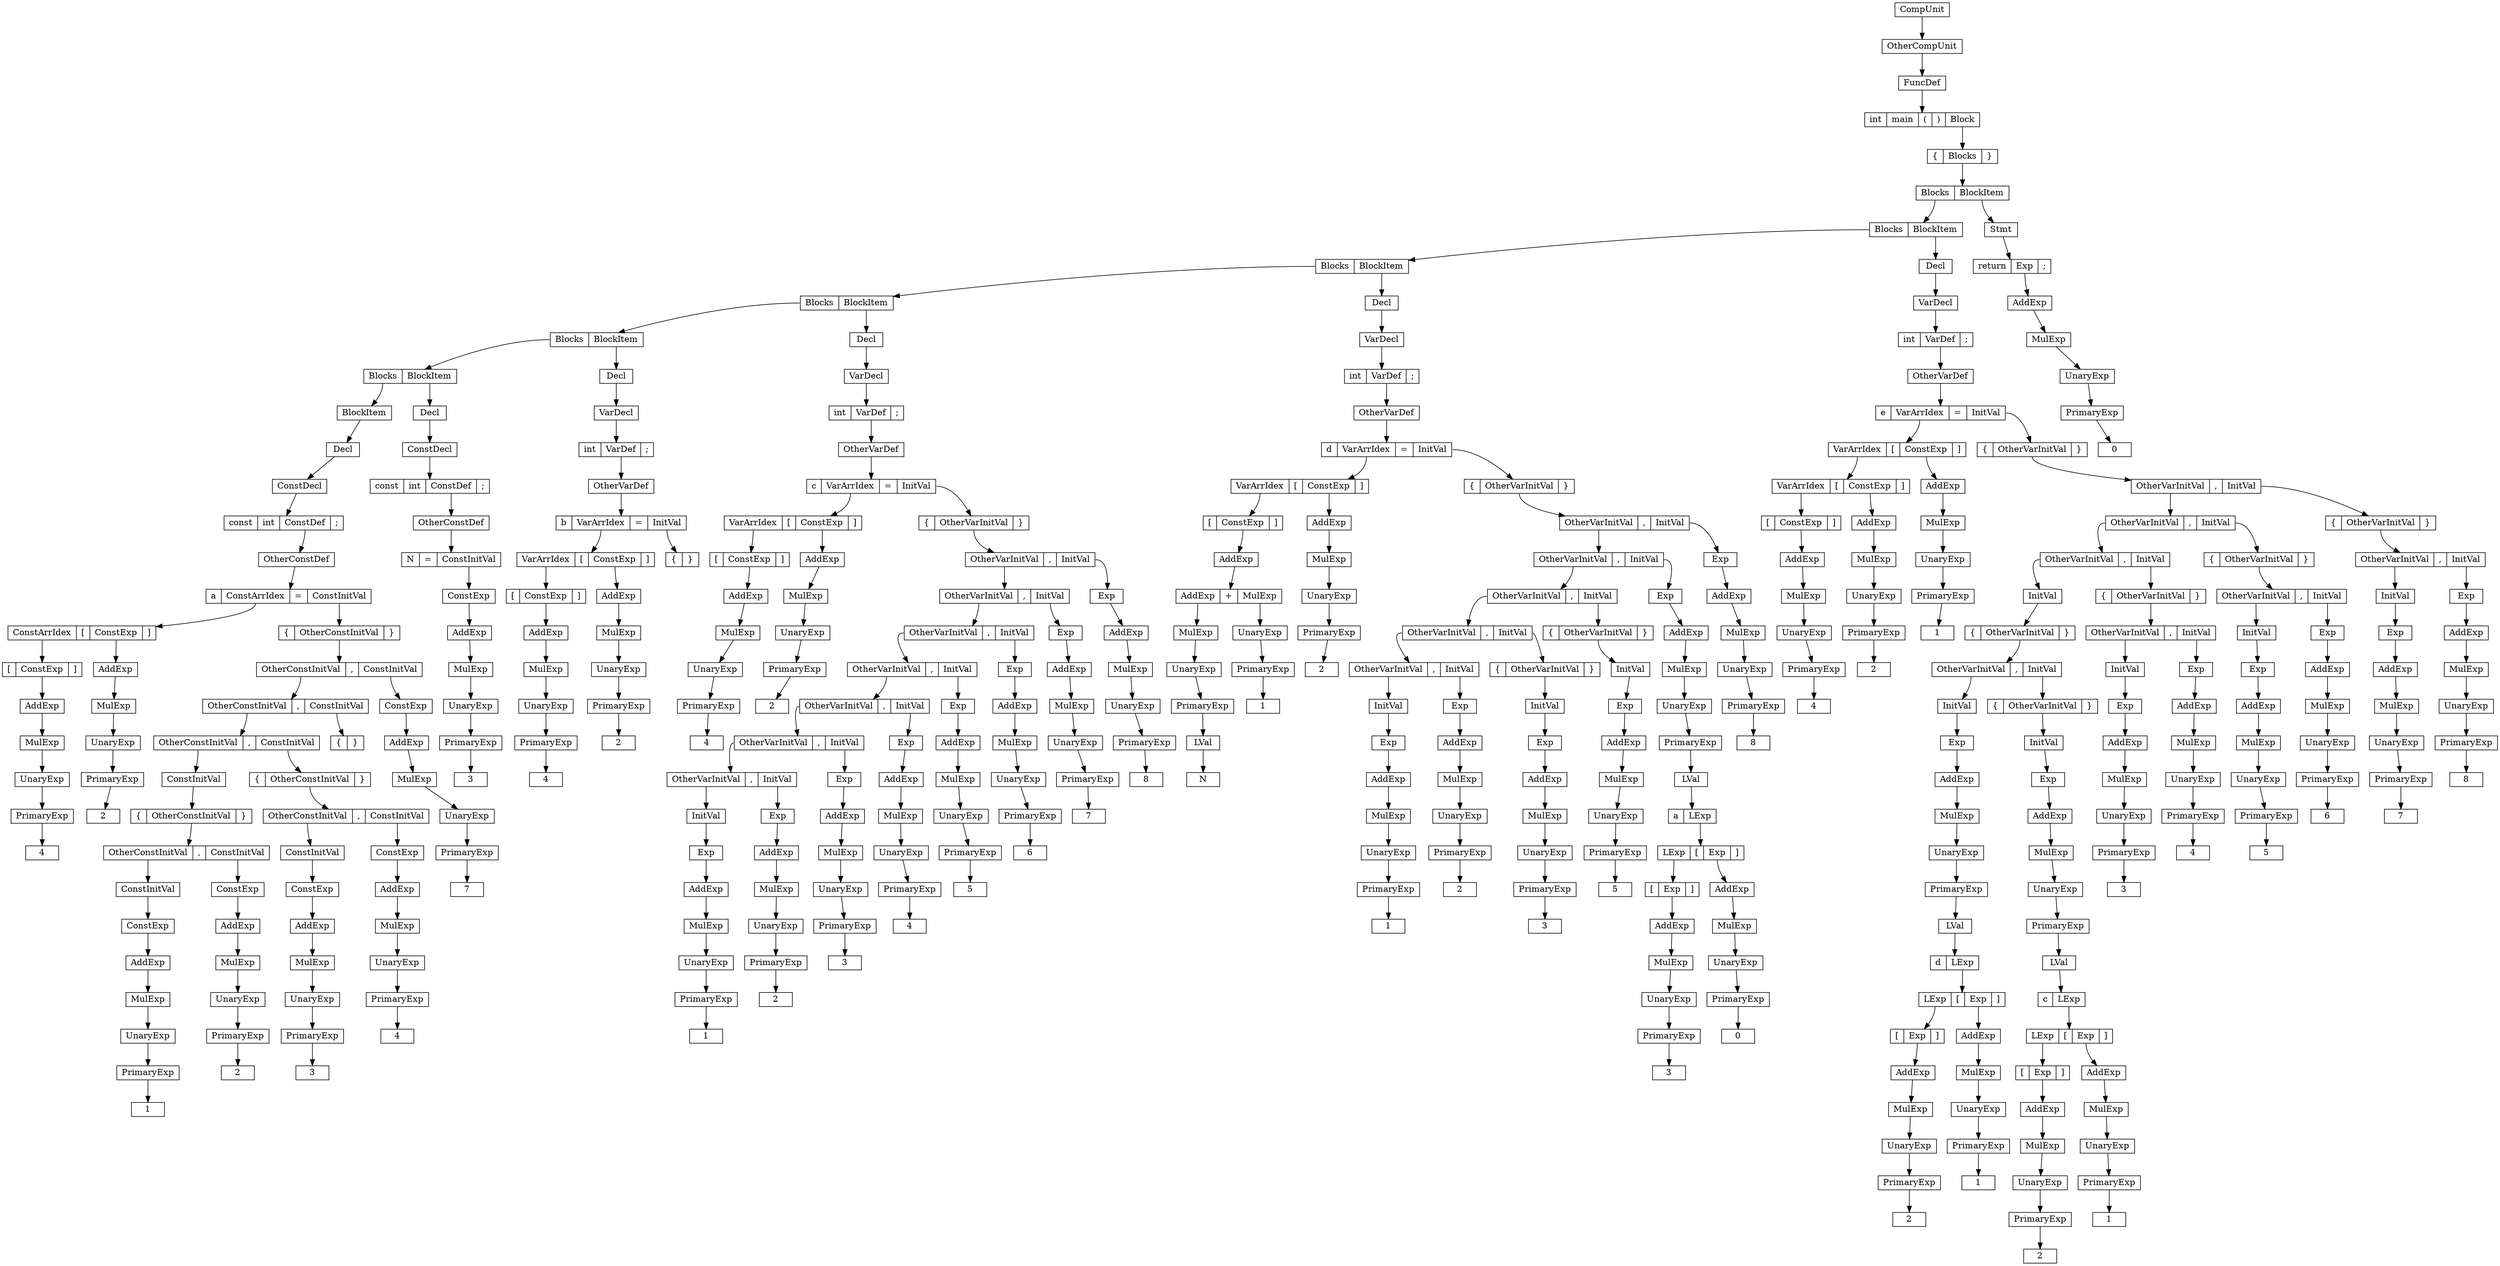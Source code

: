 digraph " "{
node [shape = record,height=.1]
node0[label = "<f0> CompUnit"];
node1[label = "<f0> OtherCompUnit"];
"node0":f0->"node1";
node2[label = "<f0> FuncDef"];
"node1":f0->"node2";
node3[label = "<f0> int|<f1> main|<f2> \(|<f3> \)|<f4> Block"];
"node2":f0->"node3";
node4[label = "<f0> \{|<f1> Blocks|<f2> \}"];
"node3":f4->"node4";
node5[label = "<f0> Blocks|<f1> BlockItem"];
"node4":f1->"node5";
node6[label = "<f0> Blocks|<f1> BlockItem"];
"node5":f0->"node6";
node7[label = "<f0> Blocks|<f1> BlockItem"];
"node6":f0->"node7";
node8[label = "<f0> Blocks|<f1> BlockItem"];
"node7":f0->"node8";
node9[label = "<f0> Blocks|<f1> BlockItem"];
"node8":f0->"node9";
node10[label = "<f0> Blocks|<f1> BlockItem"];
"node9":f0->"node10";
node11[label = "<f0> BlockItem"];
"node10":f0->"node11";
node12[label = "<f0> Decl"];
"node11":f0->"node12";
node13[label = "<f0> ConstDecl"];
"node12":f0->"node13";
node14[label = "<f0> const|<f1> int|<f2> ConstDef|<f3> \;"];
"node13":f0->"node14";
node15[label = "<f0> OtherConstDef"];
"node14":f2->"node15";
node16[label = "<f0> a|<f1> ConstArrIdex|<f2> \=|<f3> ConstInitVal"];
"node15":f0->"node16";
node17[label = "<f0> ConstArrIdex|<f1> \[|<f2> ConstExp|<f3> \]"];
"node16":f1->"node17";
node18[label = "<f0> \[|<f1> ConstExp|<f2> \]"];
"node17":f0->"node18";
node19[label = "<f0> AddExp"];
"node18":f1->"node19";
node20[label = "<f0> MulExp"];
"node19":f0->"node20";
node21[label = "<f0> UnaryExp"];
"node20":f0->"node21";
node22[label = "<f0> PrimaryExp"];
"node21":f0->"node22";
node23[label = "<f0> 4"];
"node22":f0->"node23";
node24[label = "<f0> AddExp"];
"node17":f2->"node24";
node25[label = "<f0> MulExp"];
"node24":f0->"node25";
node26[label = "<f0> UnaryExp"];
"node25":f0->"node26";
node27[label = "<f0> PrimaryExp"];
"node26":f0->"node27";
node28[label = "<f0> 2"];
"node27":f0->"node28";
node29[label = "<f0> \{|<f1> OtherConstInitVal|<f2> \}"];
"node16":f3->"node29";
node30[label = "<f0> OtherConstInitVal|<f1> \,|<f2> ConstInitVal"];
"node29":f1->"node30";
node31[label = "<f0> OtherConstInitVal|<f1> \,|<f2> ConstInitVal"];
"node30":f0->"node31";
node32[label = "<f0> OtherConstInitVal|<f1> \,|<f2> ConstInitVal"];
"node31":f0->"node32";
node33[label = "<f0> ConstInitVal"];
"node32":f0->"node33";
node34[label = "<f0> \{|<f1> OtherConstInitVal|<f2> \}"];
"node33":f0->"node34";
node35[label = "<f0> OtherConstInitVal|<f1> \,|<f2> ConstInitVal"];
"node34":f1->"node35";
node36[label = "<f0> ConstInitVal"];
"node35":f0->"node36";
node37[label = "<f0> ConstExp"];
"node36":f0->"node37";
node38[label = "<f0> AddExp"];
"node37":f0->"node38";
node39[label = "<f0> MulExp"];
"node38":f0->"node39";
node40[label = "<f0> UnaryExp"];
"node39":f0->"node40";
node41[label = "<f0> PrimaryExp"];
"node40":f0->"node41";
node42[label = "<f0> 1"];
"node41":f0->"node42";
node43[label = "<f0> ConstExp"];
"node35":f2->"node43";
node44[label = "<f0> AddExp"];
"node43":f0->"node44";
node45[label = "<f0> MulExp"];
"node44":f0->"node45";
node46[label = "<f0> UnaryExp"];
"node45":f0->"node46";
node47[label = "<f0> PrimaryExp"];
"node46":f0->"node47";
node48[label = "<f0> 2"];
"node47":f0->"node48";
node49[label = "<f0> \{|<f1> OtherConstInitVal|<f2> \}"];
"node32":f2->"node49";
node50[label = "<f0> OtherConstInitVal|<f1> \,|<f2> ConstInitVal"];
"node49":f1->"node50";
node51[label = "<f0> ConstInitVal"];
"node50":f0->"node51";
node52[label = "<f0> ConstExp"];
"node51":f0->"node52";
node53[label = "<f0> AddExp"];
"node52":f0->"node53";
node54[label = "<f0> MulExp"];
"node53":f0->"node54";
node55[label = "<f0> UnaryExp"];
"node54":f0->"node55";
node56[label = "<f0> PrimaryExp"];
"node55":f0->"node56";
node57[label = "<f0> 3"];
"node56":f0->"node57";
node58[label = "<f0> ConstExp"];
"node50":f2->"node58";
node59[label = "<f0> AddExp"];
"node58":f0->"node59";
node60[label = "<f0> MulExp"];
"node59":f0->"node60";
node61[label = "<f0> UnaryExp"];
"node60":f0->"node61";
node62[label = "<f0> PrimaryExp"];
"node61":f0->"node62";
node63[label = "<f0> 4"];
"node62":f0->"node63";
node64[label = "<f0> \{|<f1> \}"];
"node31":f2->"node64";
node65[label = "<f0> ConstExp"];
"node30":f2->"node65";
node66[label = "<f0> AddExp"];
"node65":f0->"node66";
node67[label = "<f0> MulExp"];
"node66":f0->"node67";
node68[label = "<f0> UnaryExp"];
"node67":f0->"node68";
node69[label = "<f0> PrimaryExp"];
"node68":f0->"node69";
node70[label = "<f0> 7"];
"node69":f0->"node70";
node71[label = "<f0> Decl"];
"node10":f1->"node71";
node72[label = "<f0> ConstDecl"];
"node71":f0->"node72";
node73[label = "<f0> const|<f1> int|<f2> ConstDef|<f3> \;"];
"node72":f0->"node73";
node74[label = "<f0> OtherConstDef"];
"node73":f2->"node74";
node75[label = "<f0> N|<f1> \=|<f2> ConstInitVal"];
"node74":f0->"node75";
node76[label = "<f0> ConstExp"];
"node75":f2->"node76";
node77[label = "<f0> AddExp"];
"node76":f0->"node77";
node78[label = "<f0> MulExp"];
"node77":f0->"node78";
node79[label = "<f0> UnaryExp"];
"node78":f0->"node79";
node80[label = "<f0> PrimaryExp"];
"node79":f0->"node80";
node81[label = "<f0> 3"];
"node80":f0->"node81";
node82[label = "<f0> Decl"];
"node9":f1->"node82";
node83[label = "<f0> VarDecl"];
"node82":f0->"node83";
node84[label = "<f0> int|<f1> VarDef|<f2> \;"];
"node83":f0->"node84";
node85[label = "<f0> OtherVarDef"];
"node84":f1->"node85";
node86[label = "<f0> b|<f1> VarArrIdex|<f2> \=|<f3> InitVal"];
"node85":f0->"node86";
node87[label = "<f0> VarArrIdex|<f1> \[|<f2> ConstExp|<f3> \]"];
"node86":f1->"node87";
node88[label = "<f0> \[|<f1> ConstExp|<f2> \]"];
"node87":f0->"node88";
node89[label = "<f0> AddExp"];
"node88":f1->"node89";
node90[label = "<f0> MulExp"];
"node89":f0->"node90";
node91[label = "<f0> UnaryExp"];
"node90":f0->"node91";
node92[label = "<f0> PrimaryExp"];
"node91":f0->"node92";
node93[label = "<f0> 4"];
"node92":f0->"node93";
node94[label = "<f0> AddExp"];
"node87":f2->"node94";
node95[label = "<f0> MulExp"];
"node94":f0->"node95";
node96[label = "<f0> UnaryExp"];
"node95":f0->"node96";
node97[label = "<f0> PrimaryExp"];
"node96":f0->"node97";
node98[label = "<f0> 2"];
"node97":f0->"node98";
node99[label = "<f0> \{|<f1> \}"];
"node86":f3->"node99";
node100[label = "<f0> Decl"];
"node8":f1->"node100";
node101[label = "<f0> VarDecl"];
"node100":f0->"node101";
node102[label = "<f0> int|<f1> VarDef|<f2> \;"];
"node101":f0->"node102";
node103[label = "<f0> OtherVarDef"];
"node102":f1->"node103";
node104[label = "<f0> c|<f1> VarArrIdex|<f2> \=|<f3> InitVal"];
"node103":f0->"node104";
node105[label = "<f0> VarArrIdex|<f1> \[|<f2> ConstExp|<f3> \]"];
"node104":f1->"node105";
node106[label = "<f0> \[|<f1> ConstExp|<f2> \]"];
"node105":f0->"node106";
node107[label = "<f0> AddExp"];
"node106":f1->"node107";
node108[label = "<f0> MulExp"];
"node107":f0->"node108";
node109[label = "<f0> UnaryExp"];
"node108":f0->"node109";
node110[label = "<f0> PrimaryExp"];
"node109":f0->"node110";
node111[label = "<f0> 4"];
"node110":f0->"node111";
node112[label = "<f0> AddExp"];
"node105":f2->"node112";
node113[label = "<f0> MulExp"];
"node112":f0->"node113";
node114[label = "<f0> UnaryExp"];
"node113":f0->"node114";
node115[label = "<f0> PrimaryExp"];
"node114":f0->"node115";
node116[label = "<f0> 2"];
"node115":f0->"node116";
node117[label = "<f0> \{|<f1> OtherVarInitVal|<f2> \}"];
"node104":f3->"node117";
node118[label = "<f0> OtherVarInitVal|<f1> \,|<f2> InitVal"];
"node117":f1->"node118";
node119[label = "<f0> OtherVarInitVal|<f1> \,|<f2> InitVal"];
"node118":f0->"node119";
node120[label = "<f0> OtherVarInitVal|<f1> \,|<f2> InitVal"];
"node119":f0->"node120";
node121[label = "<f0> OtherVarInitVal|<f1> \,|<f2> InitVal"];
"node120":f0->"node121";
node122[label = "<f0> OtherVarInitVal|<f1> \,|<f2> InitVal"];
"node121":f0->"node122";
node123[label = "<f0> OtherVarInitVal|<f1> \,|<f2> InitVal"];
"node122":f0->"node123";
node124[label = "<f0> OtherVarInitVal|<f1> \,|<f2> InitVal"];
"node123":f0->"node124";
node125[label = "<f0> InitVal"];
"node124":f0->"node125";
node126[label = "<f0> Exp"];
"node125":f0->"node126";
node127[label = "<f0> AddExp"];
"node126":f0->"node127";
node128[label = "<f0> MulExp"];
"node127":f0->"node128";
node129[label = "<f0> UnaryExp"];
"node128":f0->"node129";
node130[label = "<f0> PrimaryExp"];
"node129":f0->"node130";
node131[label = "<f0> 1"];
"node130":f0->"node131";
node132[label = "<f0> Exp"];
"node124":f2->"node132";
node133[label = "<f0> AddExp"];
"node132":f0->"node133";
node134[label = "<f0> MulExp"];
"node133":f0->"node134";
node135[label = "<f0> UnaryExp"];
"node134":f0->"node135";
node136[label = "<f0> PrimaryExp"];
"node135":f0->"node136";
node137[label = "<f0> 2"];
"node136":f0->"node137";
node138[label = "<f0> Exp"];
"node123":f2->"node138";
node139[label = "<f0> AddExp"];
"node138":f0->"node139";
node140[label = "<f0> MulExp"];
"node139":f0->"node140";
node141[label = "<f0> UnaryExp"];
"node140":f0->"node141";
node142[label = "<f0> PrimaryExp"];
"node141":f0->"node142";
node143[label = "<f0> 3"];
"node142":f0->"node143";
node144[label = "<f0> Exp"];
"node122":f2->"node144";
node145[label = "<f0> AddExp"];
"node144":f0->"node145";
node146[label = "<f0> MulExp"];
"node145":f0->"node146";
node147[label = "<f0> UnaryExp"];
"node146":f0->"node147";
node148[label = "<f0> PrimaryExp"];
"node147":f0->"node148";
node149[label = "<f0> 4"];
"node148":f0->"node149";
node150[label = "<f0> Exp"];
"node121":f2->"node150";
node151[label = "<f0> AddExp"];
"node150":f0->"node151";
node152[label = "<f0> MulExp"];
"node151":f0->"node152";
node153[label = "<f0> UnaryExp"];
"node152":f0->"node153";
node154[label = "<f0> PrimaryExp"];
"node153":f0->"node154";
node155[label = "<f0> 5"];
"node154":f0->"node155";
node156[label = "<f0> Exp"];
"node120":f2->"node156";
node157[label = "<f0> AddExp"];
"node156":f0->"node157";
node158[label = "<f0> MulExp"];
"node157":f0->"node158";
node159[label = "<f0> UnaryExp"];
"node158":f0->"node159";
node160[label = "<f0> PrimaryExp"];
"node159":f0->"node160";
node161[label = "<f0> 6"];
"node160":f0->"node161";
node162[label = "<f0> Exp"];
"node119":f2->"node162";
node163[label = "<f0> AddExp"];
"node162":f0->"node163";
node164[label = "<f0> MulExp"];
"node163":f0->"node164";
node165[label = "<f0> UnaryExp"];
"node164":f0->"node165";
node166[label = "<f0> PrimaryExp"];
"node165":f0->"node166";
node167[label = "<f0> 7"];
"node166":f0->"node167";
node168[label = "<f0> Exp"];
"node118":f2->"node168";
node169[label = "<f0> AddExp"];
"node168":f0->"node169";
node170[label = "<f0> MulExp"];
"node169":f0->"node170";
node171[label = "<f0> UnaryExp"];
"node170":f0->"node171";
node172[label = "<f0> PrimaryExp"];
"node171":f0->"node172";
node173[label = "<f0> 8"];
"node172":f0->"node173";
node174[label = "<f0> Decl"];
"node7":f1->"node174";
node175[label = "<f0> VarDecl"];
"node174":f0->"node175";
node176[label = "<f0> int|<f1> VarDef|<f2> \;"];
"node175":f0->"node176";
node177[label = "<f0> OtherVarDef"];
"node176":f1->"node177";
node178[label = "<f0> d|<f1> VarArrIdex|<f2> \=|<f3> InitVal"];
"node177":f0->"node178";
node179[label = "<f0> VarArrIdex|<f1> \[|<f2> ConstExp|<f3> \]"];
"node178":f1->"node179";
node180[label = "<f0> \[|<f1> ConstExp|<f2> \]"];
"node179":f0->"node180";
node181[label = "<f0> AddExp"];
"node180":f1->"node181";
node182[label = "<f0> AddExp|<f1> \+|<f2> MulExp"];
"node181":f0->"node182";
node183[label = "<f0> MulExp"];
"node182":f0->"node183";
node184[label = "<f0> UnaryExp"];
"node183":f0->"node184";
node185[label = "<f0> PrimaryExp"];
"node184":f0->"node185";
node186[label = "<f0> LVal"];
"node185":f0->"node186";
node187[label = "<f0> N"];
"node186":f0->"node187";
node188[label = "<f0> UnaryExp"];
"node182":f2->"node188";
node189[label = "<f0> PrimaryExp"];
"node188":f0->"node189";
node190[label = "<f0> 1"];
"node189":f0->"node190";
node191[label = "<f0> AddExp"];
"node179":f2->"node191";
node192[label = "<f0> MulExp"];
"node191":f0->"node192";
node193[label = "<f0> UnaryExp"];
"node192":f0->"node193";
node194[label = "<f0> PrimaryExp"];
"node193":f0->"node194";
node195[label = "<f0> 2"];
"node194":f0->"node195";
node196[label = "<f0> \{|<f1> OtherVarInitVal|<f2> \}"];
"node178":f3->"node196";
node197[label = "<f0> OtherVarInitVal|<f1> \,|<f2> InitVal"];
"node196":f1->"node197";
node198[label = "<f0> OtherVarInitVal|<f1> \,|<f2> InitVal"];
"node197":f0->"node198";
node199[label = "<f0> OtherVarInitVal|<f1> \,|<f2> InitVal"];
"node198":f0->"node199";
node200[label = "<f0> OtherVarInitVal|<f1> \,|<f2> InitVal"];
"node199":f0->"node200";
node201[label = "<f0> OtherVarInitVal|<f1> \,|<f2> InitVal"];
"node200":f0->"node201";
node202[label = "<f0> InitVal"];
"node201":f0->"node202";
node203[label = "<f0> Exp"];
"node202":f0->"node203";
node204[label = "<f0> AddExp"];
"node203":f0->"node204";
node205[label = "<f0> MulExp"];
"node204":f0->"node205";
node206[label = "<f0> UnaryExp"];
"node205":f0->"node206";
node207[label = "<f0> PrimaryExp"];
"node206":f0->"node207";
node208[label = "<f0> 1"];
"node207":f0->"node208";
node209[label = "<f0> Exp"];
"node201":f2->"node209";
node210[label = "<f0> AddExp"];
"node209":f0->"node210";
node211[label = "<f0> MulExp"];
"node210":f0->"node211";
node212[label = "<f0> UnaryExp"];
"node211":f0->"node212";
node213[label = "<f0> PrimaryExp"];
"node212":f0->"node213";
node214[label = "<f0> 2"];
"node213":f0->"node214";
node215[label = "<f0> \{|<f1> OtherVarInitVal|<f2> \}"];
"node200":f2->"node215";
node216[label = "<f0> InitVal"];
"node215":f1->"node216";
node217[label = "<f0> Exp"];
"node216":f0->"node217";
node218[label = "<f0> AddExp"];
"node217":f0->"node218";
node219[label = "<f0> MulExp"];
"node218":f0->"node219";
node220[label = "<f0> UnaryExp"];
"node219":f0->"node220";
node221[label = "<f0> PrimaryExp"];
"node220":f0->"node221";
node222[label = "<f0> 3"];
"node221":f0->"node222";
node223[label = "<f0> \{|<f1> OtherVarInitVal|<f2> \}"];
"node199":f2->"node223";
node224[label = "<f0> InitVal"];
"node223":f1->"node224";
node225[label = "<f0> Exp"];
"node224":f0->"node225";
node226[label = "<f0> AddExp"];
"node225":f0->"node226";
node227[label = "<f0> MulExp"];
"node226":f0->"node227";
node228[label = "<f0> UnaryExp"];
"node227":f0->"node228";
node229[label = "<f0> PrimaryExp"];
"node228":f0->"node229";
node230[label = "<f0> 5"];
"node229":f0->"node230";
node231[label = "<f0> Exp"];
"node198":f2->"node231";
node232[label = "<f0> AddExp"];
"node231":f0->"node232";
node233[label = "<f0> MulExp"];
"node232":f0->"node233";
node234[label = "<f0> UnaryExp"];
"node233":f0->"node234";
node235[label = "<f0> PrimaryExp"];
"node234":f0->"node235";
node236[label = "<f0> LVal"];
"node235":f0->"node236";
node237[label = "<f0> a|<f1> LExp"];
"node236":f0->"node237";
node238[label = "<f0> LExp|<f1> \[|<f2> Exp|<f3> \]"];
"node237":f1->"node238";
node239[label = "<f0> \[|<f1> Exp|<f2> \]"];
"node238":f0->"node239";
node240[label = "<f0> AddExp"];
"node239":f1->"node240";
node241[label = "<f0> MulExp"];
"node240":f0->"node241";
node242[label = "<f0> UnaryExp"];
"node241":f0->"node242";
node243[label = "<f0> PrimaryExp"];
"node242":f0->"node243";
node244[label = "<f0> 3"];
"node243":f0->"node244";
node245[label = "<f0> AddExp"];
"node238":f2->"node245";
node246[label = "<f0> MulExp"];
"node245":f0->"node246";
node247[label = "<f0> UnaryExp"];
"node246":f0->"node247";
node248[label = "<f0> PrimaryExp"];
"node247":f0->"node248";
node249[label = "<f0> 0"];
"node248":f0->"node249";
node250[label = "<f0> Exp"];
"node197":f2->"node250";
node251[label = "<f0> AddExp"];
"node250":f0->"node251";
node252[label = "<f0> MulExp"];
"node251":f0->"node252";
node253[label = "<f0> UnaryExp"];
"node252":f0->"node253";
node254[label = "<f0> PrimaryExp"];
"node253":f0->"node254";
node255[label = "<f0> 8"];
"node254":f0->"node255";
node256[label = "<f0> Decl"];
"node6":f1->"node256";
node257[label = "<f0> VarDecl"];
"node256":f0->"node257";
node258[label = "<f0> int|<f1> VarDef|<f2> \;"];
"node257":f0->"node258";
node259[label = "<f0> OtherVarDef"];
"node258":f1->"node259";
node260[label = "<f0> e|<f1> VarArrIdex|<f2> \=|<f3> InitVal"];
"node259":f0->"node260";
node261[label = "<f0> VarArrIdex|<f1> \[|<f2> ConstExp|<f3> \]"];
"node260":f1->"node261";
node262[label = "<f0> VarArrIdex|<f1> \[|<f2> ConstExp|<f3> \]"];
"node261":f0->"node262";
node263[label = "<f0> \[|<f1> ConstExp|<f2> \]"];
"node262":f0->"node263";
node264[label = "<f0> AddExp"];
"node263":f1->"node264";
node265[label = "<f0> MulExp"];
"node264":f0->"node265";
node266[label = "<f0> UnaryExp"];
"node265":f0->"node266";
node267[label = "<f0> PrimaryExp"];
"node266":f0->"node267";
node268[label = "<f0> 4"];
"node267":f0->"node268";
node269[label = "<f0> AddExp"];
"node262":f2->"node269";
node270[label = "<f0> MulExp"];
"node269":f0->"node270";
node271[label = "<f0> UnaryExp"];
"node270":f0->"node271";
node272[label = "<f0> PrimaryExp"];
"node271":f0->"node272";
node273[label = "<f0> 2"];
"node272":f0->"node273";
node274[label = "<f0> AddExp"];
"node261":f2->"node274";
node275[label = "<f0> MulExp"];
"node274":f0->"node275";
node276[label = "<f0> UnaryExp"];
"node275":f0->"node276";
node277[label = "<f0> PrimaryExp"];
"node276":f0->"node277";
node278[label = "<f0> 1"];
"node277":f0->"node278";
node279[label = "<f0> \{|<f1> OtherVarInitVal|<f2> \}"];
"node260":f3->"node279";
node280[label = "<f0> OtherVarInitVal|<f1> \,|<f2> InitVal"];
"node279":f1->"node280";
node281[label = "<f0> OtherVarInitVal|<f1> \,|<f2> InitVal"];
"node280":f0->"node281";
node282[label = "<f0> OtherVarInitVal|<f1> \,|<f2> InitVal"];
"node281":f0->"node282";
node283[label = "<f0> InitVal"];
"node282":f0->"node283";
node284[label = "<f0> \{|<f1> OtherVarInitVal|<f2> \}"];
"node283":f0->"node284";
node285[label = "<f0> OtherVarInitVal|<f1> \,|<f2> InitVal"];
"node284":f1->"node285";
node286[label = "<f0> InitVal"];
"node285":f0->"node286";
node287[label = "<f0> Exp"];
"node286":f0->"node287";
node288[label = "<f0> AddExp"];
"node287":f0->"node288";
node289[label = "<f0> MulExp"];
"node288":f0->"node289";
node290[label = "<f0> UnaryExp"];
"node289":f0->"node290";
node291[label = "<f0> PrimaryExp"];
"node290":f0->"node291";
node292[label = "<f0> LVal"];
"node291":f0->"node292";
node293[label = "<f0> d|<f1> LExp"];
"node292":f0->"node293";
node294[label = "<f0> LExp|<f1> \[|<f2> Exp|<f3> \]"];
"node293":f1->"node294";
node295[label = "<f0> \[|<f1> Exp|<f2> \]"];
"node294":f0->"node295";
node296[label = "<f0> AddExp"];
"node295":f1->"node296";
node297[label = "<f0> MulExp"];
"node296":f0->"node297";
node298[label = "<f0> UnaryExp"];
"node297":f0->"node298";
node299[label = "<f0> PrimaryExp"];
"node298":f0->"node299";
node300[label = "<f0> 2"];
"node299":f0->"node300";
node301[label = "<f0> AddExp"];
"node294":f2->"node301";
node302[label = "<f0> MulExp"];
"node301":f0->"node302";
node303[label = "<f0> UnaryExp"];
"node302":f0->"node303";
node304[label = "<f0> PrimaryExp"];
"node303":f0->"node304";
node305[label = "<f0> 1"];
"node304":f0->"node305";
node306[label = "<f0> \{|<f1> OtherVarInitVal|<f2> \}"];
"node285":f2->"node306";
node307[label = "<f0> InitVal"];
"node306":f1->"node307";
node308[label = "<f0> Exp"];
"node307":f0->"node308";
node309[label = "<f0> AddExp"];
"node308":f0->"node309";
node310[label = "<f0> MulExp"];
"node309":f0->"node310";
node311[label = "<f0> UnaryExp"];
"node310":f0->"node311";
node312[label = "<f0> PrimaryExp"];
"node311":f0->"node312";
node313[label = "<f0> LVal"];
"node312":f0->"node313";
node314[label = "<f0> c|<f1> LExp"];
"node313":f0->"node314";
node315[label = "<f0> LExp|<f1> \[|<f2> Exp|<f3> \]"];
"node314":f1->"node315";
node316[label = "<f0> \[|<f1> Exp|<f2> \]"];
"node315":f0->"node316";
node317[label = "<f0> AddExp"];
"node316":f1->"node317";
node318[label = "<f0> MulExp"];
"node317":f0->"node318";
node319[label = "<f0> UnaryExp"];
"node318":f0->"node319";
node320[label = "<f0> PrimaryExp"];
"node319":f0->"node320";
node321[label = "<f0> 2"];
"node320":f0->"node321";
node322[label = "<f0> AddExp"];
"node315":f2->"node322";
node323[label = "<f0> MulExp"];
"node322":f0->"node323";
node324[label = "<f0> UnaryExp"];
"node323":f0->"node324";
node325[label = "<f0> PrimaryExp"];
"node324":f0->"node325";
node326[label = "<f0> 1"];
"node325":f0->"node326";
node327[label = "<f0> \{|<f1> OtherVarInitVal|<f2> \}"];
"node282":f2->"node327";
node328[label = "<f0> OtherVarInitVal|<f1> \,|<f2> InitVal"];
"node327":f1->"node328";
node329[label = "<f0> InitVal"];
"node328":f0->"node329";
node330[label = "<f0> Exp"];
"node329":f0->"node330";
node331[label = "<f0> AddExp"];
"node330":f0->"node331";
node332[label = "<f0> MulExp"];
"node331":f0->"node332";
node333[label = "<f0> UnaryExp"];
"node332":f0->"node333";
node334[label = "<f0> PrimaryExp"];
"node333":f0->"node334";
node335[label = "<f0> 3"];
"node334":f0->"node335";
node336[label = "<f0> Exp"];
"node328":f2->"node336";
node337[label = "<f0> AddExp"];
"node336":f0->"node337";
node338[label = "<f0> MulExp"];
"node337":f0->"node338";
node339[label = "<f0> UnaryExp"];
"node338":f0->"node339";
node340[label = "<f0> PrimaryExp"];
"node339":f0->"node340";
node341[label = "<f0> 4"];
"node340":f0->"node341";
node342[label = "<f0> \{|<f1> OtherVarInitVal|<f2> \}"];
"node281":f2->"node342";
node343[label = "<f0> OtherVarInitVal|<f1> \,|<f2> InitVal"];
"node342":f1->"node343";
node344[label = "<f0> InitVal"];
"node343":f0->"node344";
node345[label = "<f0> Exp"];
"node344":f0->"node345";
node346[label = "<f0> AddExp"];
"node345":f0->"node346";
node347[label = "<f0> MulExp"];
"node346":f0->"node347";
node348[label = "<f0> UnaryExp"];
"node347":f0->"node348";
node349[label = "<f0> PrimaryExp"];
"node348":f0->"node349";
node350[label = "<f0> 5"];
"node349":f0->"node350";
node351[label = "<f0> Exp"];
"node343":f2->"node351";
node352[label = "<f0> AddExp"];
"node351":f0->"node352";
node353[label = "<f0> MulExp"];
"node352":f0->"node353";
node354[label = "<f0> UnaryExp"];
"node353":f0->"node354";
node355[label = "<f0> PrimaryExp"];
"node354":f0->"node355";
node356[label = "<f0> 6"];
"node355":f0->"node356";
node357[label = "<f0> \{|<f1> OtherVarInitVal|<f2> \}"];
"node280":f2->"node357";
node358[label = "<f0> OtherVarInitVal|<f1> \,|<f2> InitVal"];
"node357":f1->"node358";
node359[label = "<f0> InitVal"];
"node358":f0->"node359";
node360[label = "<f0> Exp"];
"node359":f0->"node360";
node361[label = "<f0> AddExp"];
"node360":f0->"node361";
node362[label = "<f0> MulExp"];
"node361":f0->"node362";
node363[label = "<f0> UnaryExp"];
"node362":f0->"node363";
node364[label = "<f0> PrimaryExp"];
"node363":f0->"node364";
node365[label = "<f0> 7"];
"node364":f0->"node365";
node366[label = "<f0> Exp"];
"node358":f2->"node366";
node367[label = "<f0> AddExp"];
"node366":f0->"node367";
node368[label = "<f0> MulExp"];
"node367":f0->"node368";
node369[label = "<f0> UnaryExp"];
"node368":f0->"node369";
node370[label = "<f0> PrimaryExp"];
"node369":f0->"node370";
node371[label = "<f0> 8"];
"node370":f0->"node371";
node372[label = "<f0> Stmt"];
"node5":f1->"node372";
node373[label = "<f0> return|<f1> Exp|<f2> \;"];
"node372":f0->"node373";
node374[label = "<f0> AddExp"];
"node373":f1->"node374";
node375[label = "<f0> MulExp"];
"node374":f0->"node375";
node376[label = "<f0> UnaryExp"];
"node375":f0->"node376";
node377[label = "<f0> PrimaryExp"];
"node376":f0->"node377";
node378[label = "<f0> 0"];
"node377":f0->"node378";
}